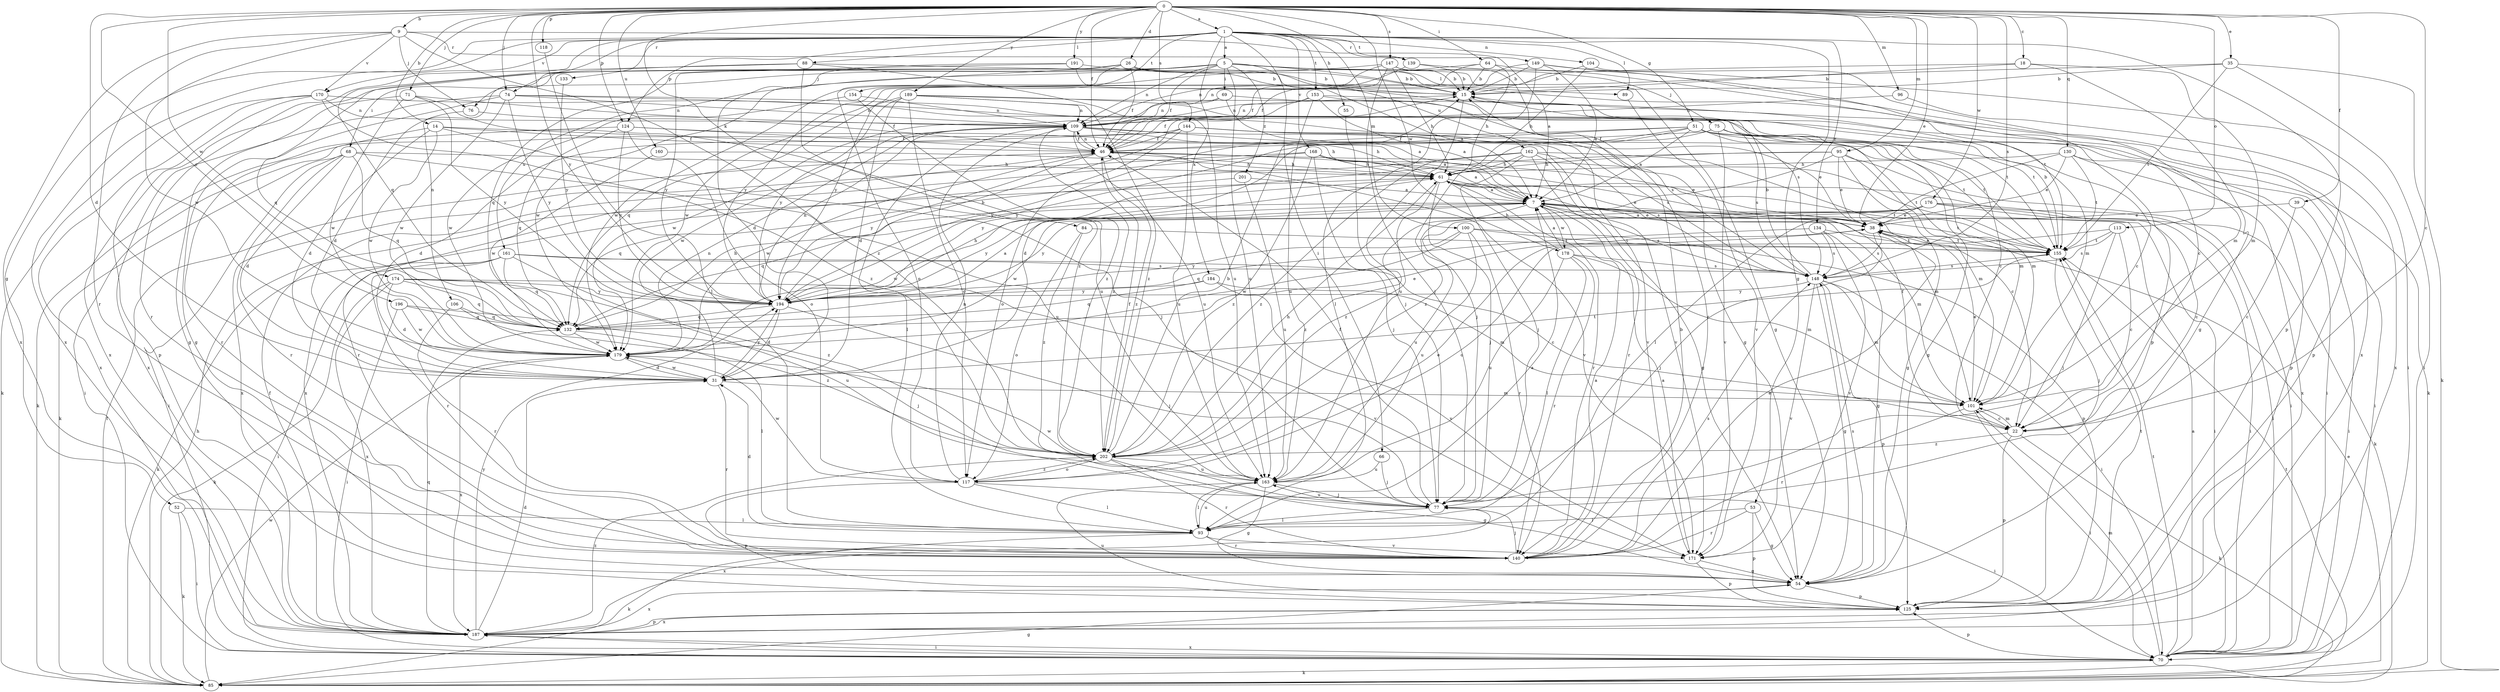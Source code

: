 strict digraph  {
0;
1;
5;
7;
9;
14;
15;
18;
22;
26;
31;
35;
38;
39;
46;
51;
52;
53;
54;
55;
61;
64;
66;
68;
69;
70;
71;
74;
75;
76;
77;
84;
85;
88;
89;
93;
95;
96;
100;
101;
104;
106;
109;
113;
117;
118;
124;
125;
130;
132;
133;
134;
139;
140;
144;
147;
148;
149;
153;
154;
155;
160;
161;
162;
163;
168;
170;
171;
174;
176;
178;
179;
184;
187;
189;
191;
194;
196;
201;
202;
0 -> 1  [label=a];
0 -> 9  [label=b];
0 -> 14  [label=b];
0 -> 18  [label=c];
0 -> 22  [label=c];
0 -> 26  [label=d];
0 -> 31  [label=d];
0 -> 35  [label=e];
0 -> 38  [label=e];
0 -> 39  [label=f];
0 -> 46  [label=f];
0 -> 51  [label=g];
0 -> 64  [label=i];
0 -> 71  [label=j];
0 -> 74  [label=j];
0 -> 84  [label=k];
0 -> 95  [label=m];
0 -> 96  [label=m];
0 -> 100  [label=m];
0 -> 113  [label=o];
0 -> 118  [label=p];
0 -> 124  [label=p];
0 -> 130  [label=q];
0 -> 144  [label=s];
0 -> 147  [label=s];
0 -> 148  [label=s];
0 -> 160  [label=u];
0 -> 174  [label=w];
0 -> 176  [label=w];
0 -> 178  [label=w];
0 -> 189  [label=y];
0 -> 191  [label=y];
0 -> 194  [label=y];
0 -> 196  [label=z];
1 -> 5  [label=a];
1 -> 52  [label=g];
1 -> 53  [label=g];
1 -> 55  [label=h];
1 -> 66  [label=i];
1 -> 74  [label=j];
1 -> 88  [label=l];
1 -> 89  [label=l];
1 -> 104  [label=n];
1 -> 124  [label=p];
1 -> 125  [label=p];
1 -> 132  [label=q];
1 -> 133  [label=r];
1 -> 134  [label=r];
1 -> 139  [label=r];
1 -> 149  [label=t];
1 -> 153  [label=t];
1 -> 154  [label=t];
1 -> 168  [label=v];
1 -> 170  [label=v];
1 -> 184  [label=x];
1 -> 187  [label=x];
5 -> 15  [label=b];
5 -> 46  [label=f];
5 -> 54  [label=g];
5 -> 68  [label=i];
5 -> 69  [label=i];
5 -> 75  [label=j];
5 -> 76  [label=j];
5 -> 89  [label=l];
5 -> 106  [label=n];
5 -> 109  [label=n];
5 -> 161  [label=u];
5 -> 162  [label=u];
5 -> 163  [label=u];
5 -> 187  [label=x];
5 -> 201  [label=z];
7 -> 38  [label=e];
7 -> 70  [label=i];
7 -> 101  [label=m];
7 -> 132  [label=q];
7 -> 148  [label=s];
7 -> 155  [label=t];
7 -> 178  [label=w];
7 -> 179  [label=w];
7 -> 194  [label=y];
7 -> 202  [label=z];
9 -> 7  [label=a];
9 -> 76  [label=j];
9 -> 139  [label=r];
9 -> 140  [label=r];
9 -> 170  [label=v];
9 -> 179  [label=w];
9 -> 187  [label=x];
9 -> 202  [label=z];
14 -> 7  [label=a];
14 -> 31  [label=d];
14 -> 46  [label=f];
14 -> 77  [label=j];
14 -> 140  [label=r];
14 -> 179  [label=w];
15 -> 109  [label=n];
15 -> 125  [label=p];
15 -> 163  [label=u];
18 -> 15  [label=b];
18 -> 54  [label=g];
18 -> 101  [label=m];
18 -> 179  [label=w];
22 -> 46  [label=f];
22 -> 85  [label=k];
22 -> 101  [label=m];
22 -> 125  [label=p];
22 -> 202  [label=z];
26 -> 15  [label=b];
26 -> 22  [label=c];
26 -> 46  [label=f];
26 -> 117  [label=o];
26 -> 132  [label=q];
26 -> 148  [label=s];
26 -> 179  [label=w];
31 -> 101  [label=m];
31 -> 109  [label=n];
31 -> 140  [label=r];
31 -> 155  [label=t];
31 -> 179  [label=w];
31 -> 194  [label=y];
35 -> 15  [label=b];
35 -> 70  [label=i];
35 -> 85  [label=k];
35 -> 155  [label=t];
35 -> 194  [label=y];
38 -> 7  [label=a];
38 -> 77  [label=j];
38 -> 148  [label=s];
38 -> 155  [label=t];
39 -> 22  [label=c];
39 -> 38  [label=e];
39 -> 70  [label=i];
46 -> 61  [label=h];
46 -> 109  [label=n];
46 -> 155  [label=t];
46 -> 171  [label=v];
46 -> 179  [label=w];
46 -> 194  [label=y];
46 -> 202  [label=z];
51 -> 7  [label=a];
51 -> 31  [label=d];
51 -> 46  [label=f];
51 -> 54  [label=g];
51 -> 70  [label=i];
51 -> 77  [label=j];
51 -> 125  [label=p];
51 -> 155  [label=t];
51 -> 194  [label=y];
52 -> 70  [label=i];
52 -> 85  [label=k];
52 -> 93  [label=l];
53 -> 54  [label=g];
53 -> 93  [label=l];
53 -> 125  [label=p];
53 -> 140  [label=r];
54 -> 125  [label=p];
54 -> 148  [label=s];
54 -> 187  [label=x];
55 -> 77  [label=j];
61 -> 7  [label=a];
61 -> 38  [label=e];
61 -> 70  [label=i];
61 -> 77  [label=j];
61 -> 101  [label=m];
61 -> 140  [label=r];
61 -> 155  [label=t];
61 -> 202  [label=z];
64 -> 15  [label=b];
64 -> 46  [label=f];
64 -> 61  [label=h];
64 -> 187  [label=x];
64 -> 194  [label=y];
66 -> 77  [label=j];
66 -> 163  [label=u];
68 -> 31  [label=d];
68 -> 61  [label=h];
68 -> 70  [label=i];
68 -> 85  [label=k];
68 -> 132  [label=q];
68 -> 140  [label=r];
68 -> 163  [label=u];
69 -> 7  [label=a];
69 -> 109  [label=n];
69 -> 155  [label=t];
69 -> 179  [label=w];
70 -> 7  [label=a];
70 -> 85  [label=k];
70 -> 101  [label=m];
70 -> 125  [label=p];
70 -> 155  [label=t];
70 -> 187  [label=x];
71 -> 54  [label=g];
71 -> 109  [label=n];
71 -> 163  [label=u];
71 -> 179  [label=w];
71 -> 194  [label=y];
74 -> 54  [label=g];
74 -> 101  [label=m];
74 -> 109  [label=n];
74 -> 148  [label=s];
74 -> 179  [label=w];
74 -> 187  [label=x];
74 -> 194  [label=y];
75 -> 46  [label=f];
75 -> 101  [label=m];
75 -> 148  [label=s];
75 -> 155  [label=t];
75 -> 171  [label=v];
75 -> 194  [label=y];
76 -> 31  [label=d];
76 -> 46  [label=f];
77 -> 46  [label=f];
77 -> 93  [label=l];
77 -> 163  [label=u];
77 -> 179  [label=w];
77 -> 187  [label=x];
84 -> 117  [label=o];
84 -> 155  [label=t];
84 -> 202  [label=z];
85 -> 38  [label=e];
85 -> 46  [label=f];
85 -> 54  [label=g];
85 -> 61  [label=h];
85 -> 155  [label=t];
85 -> 179  [label=w];
88 -> 15  [label=b];
88 -> 132  [label=q];
88 -> 140  [label=r];
88 -> 163  [label=u];
88 -> 202  [label=z];
89 -> 171  [label=v];
93 -> 7  [label=a];
93 -> 31  [label=d];
93 -> 85  [label=k];
93 -> 140  [label=r];
93 -> 163  [label=u];
93 -> 171  [label=v];
95 -> 38  [label=e];
95 -> 54  [label=g];
95 -> 61  [label=h];
95 -> 70  [label=i];
95 -> 101  [label=m];
95 -> 194  [label=y];
95 -> 202  [label=z];
96 -> 109  [label=n];
96 -> 187  [label=x];
100 -> 125  [label=p];
100 -> 140  [label=r];
100 -> 155  [label=t];
100 -> 163  [label=u];
100 -> 179  [label=w];
100 -> 194  [label=y];
101 -> 22  [label=c];
101 -> 38  [label=e];
101 -> 70  [label=i];
101 -> 140  [label=r];
104 -> 15  [label=b];
104 -> 61  [label=h];
104 -> 101  [label=m];
106 -> 132  [label=q];
106 -> 140  [label=r];
106 -> 202  [label=z];
109 -> 46  [label=f];
109 -> 61  [label=h];
109 -> 93  [label=l];
109 -> 101  [label=m];
109 -> 163  [label=u];
109 -> 171  [label=v];
109 -> 179  [label=w];
109 -> 202  [label=z];
113 -> 22  [label=c];
113 -> 77  [label=j];
113 -> 117  [label=o];
113 -> 148  [label=s];
113 -> 155  [label=t];
117 -> 38  [label=e];
117 -> 70  [label=i];
117 -> 93  [label=l];
117 -> 109  [label=n];
117 -> 125  [label=p];
117 -> 179  [label=w];
117 -> 202  [label=z];
118 -> 93  [label=l];
124 -> 46  [label=f];
124 -> 61  [label=h];
124 -> 85  [label=k];
124 -> 117  [label=o];
124 -> 132  [label=q];
124 -> 194  [label=y];
125 -> 155  [label=t];
125 -> 163  [label=u];
125 -> 187  [label=x];
130 -> 38  [label=e];
130 -> 61  [label=h];
130 -> 70  [label=i];
130 -> 93  [label=l];
130 -> 155  [label=t];
130 -> 187  [label=x];
132 -> 38  [label=e];
132 -> 61  [label=h];
132 -> 93  [label=l];
132 -> 179  [label=w];
133 -> 194  [label=y];
134 -> 54  [label=g];
134 -> 132  [label=q];
134 -> 148  [label=s];
134 -> 155  [label=t];
134 -> 171  [label=v];
139 -> 15  [label=b];
139 -> 109  [label=n];
139 -> 155  [label=t];
140 -> 7  [label=a];
140 -> 15  [label=b];
140 -> 38  [label=e];
140 -> 77  [label=j];
140 -> 148  [label=s];
144 -> 31  [label=d];
144 -> 38  [label=e];
144 -> 46  [label=f];
144 -> 70  [label=i];
144 -> 117  [label=o];
144 -> 148  [label=s];
144 -> 163  [label=u];
144 -> 171  [label=v];
147 -> 15  [label=b];
147 -> 61  [label=h];
147 -> 77  [label=j];
147 -> 109  [label=n];
147 -> 140  [label=r];
147 -> 179  [label=w];
148 -> 15  [label=b];
148 -> 54  [label=g];
148 -> 70  [label=i];
148 -> 101  [label=m];
148 -> 125  [label=p];
148 -> 171  [label=v];
148 -> 194  [label=y];
149 -> 7  [label=a];
149 -> 15  [label=b];
149 -> 46  [label=f];
149 -> 70  [label=i];
149 -> 93  [label=l];
149 -> 125  [label=p];
153 -> 7  [label=a];
153 -> 46  [label=f];
153 -> 54  [label=g];
153 -> 85  [label=k];
153 -> 109  [label=n];
153 -> 163  [label=u];
154 -> 109  [label=n];
154 -> 179  [label=w];
154 -> 202  [label=z];
155 -> 15  [label=b];
155 -> 38  [label=e];
155 -> 77  [label=j];
155 -> 148  [label=s];
160 -> 61  [label=h];
160 -> 179  [label=w];
161 -> 22  [label=c];
161 -> 70  [label=i];
161 -> 85  [label=k];
161 -> 132  [label=q];
161 -> 140  [label=r];
161 -> 148  [label=s];
161 -> 202  [label=z];
162 -> 22  [label=c];
162 -> 54  [label=g];
162 -> 61  [label=h];
162 -> 77  [label=j];
162 -> 140  [label=r];
162 -> 148  [label=s];
162 -> 187  [label=x];
162 -> 202  [label=z];
163 -> 54  [label=g];
163 -> 77  [label=j];
163 -> 93  [label=l];
168 -> 7  [label=a];
168 -> 38  [label=e];
168 -> 61  [label=h];
168 -> 77  [label=j];
168 -> 140  [label=r];
168 -> 187  [label=x];
168 -> 202  [label=z];
170 -> 22  [label=c];
170 -> 85  [label=k];
170 -> 109  [label=n];
170 -> 125  [label=p];
170 -> 187  [label=x];
170 -> 202  [label=z];
171 -> 7  [label=a];
171 -> 54  [label=g];
171 -> 125  [label=p];
174 -> 31  [label=d];
174 -> 85  [label=k];
174 -> 132  [label=q];
174 -> 163  [label=u];
174 -> 171  [label=v];
174 -> 187  [label=x];
174 -> 194  [label=y];
176 -> 22  [label=c];
176 -> 38  [label=e];
176 -> 70  [label=i];
176 -> 85  [label=k];
176 -> 163  [label=u];
176 -> 179  [label=w];
176 -> 194  [label=y];
178 -> 7  [label=a];
178 -> 61  [label=h];
178 -> 93  [label=l];
178 -> 101  [label=m];
178 -> 140  [label=r];
178 -> 148  [label=s];
178 -> 163  [label=u];
179 -> 31  [label=d];
179 -> 187  [label=x];
184 -> 101  [label=m];
184 -> 132  [label=q];
184 -> 171  [label=v];
184 -> 194  [label=y];
187 -> 31  [label=d];
187 -> 46  [label=f];
187 -> 70  [label=i];
187 -> 125  [label=p];
187 -> 132  [label=q];
187 -> 194  [label=y];
187 -> 202  [label=z];
189 -> 22  [label=c];
189 -> 31  [label=d];
189 -> 109  [label=n];
189 -> 117  [label=o];
189 -> 132  [label=q];
189 -> 155  [label=t];
189 -> 194  [label=y];
189 -> 202  [label=z];
191 -> 7  [label=a];
191 -> 15  [label=b];
191 -> 31  [label=d];
191 -> 194  [label=y];
194 -> 7  [label=a];
194 -> 15  [label=b];
194 -> 31  [label=d];
194 -> 61  [label=h];
194 -> 77  [label=j];
194 -> 109  [label=n];
194 -> 132  [label=q];
196 -> 70  [label=i];
196 -> 77  [label=j];
196 -> 132  [label=q];
196 -> 179  [label=w];
201 -> 7  [label=a];
201 -> 132  [label=q];
201 -> 163  [label=u];
202 -> 15  [label=b];
202 -> 46  [label=f];
202 -> 54  [label=g];
202 -> 61  [label=h];
202 -> 117  [label=o];
202 -> 140  [label=r];
202 -> 163  [label=u];
}
